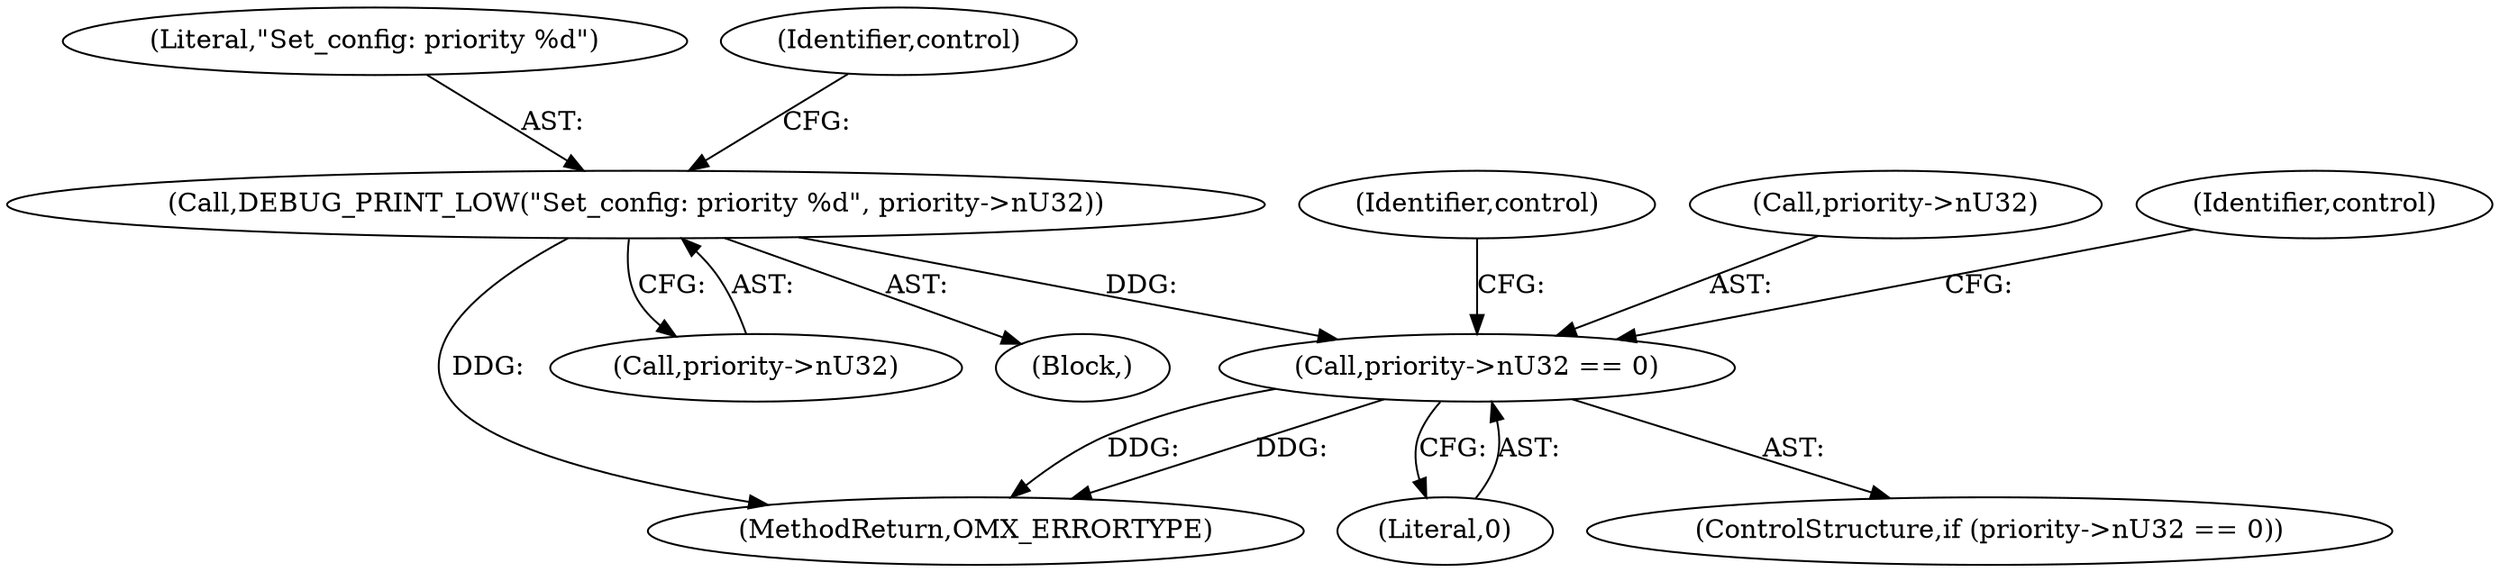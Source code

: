 digraph "0_Android_560ccdb509a7b86186fac0fce1b25bd9a3e6a6e8_1@pointer" {
"1000939" [label="(Call,DEBUG_PRINT_LOW(\"Set_config: priority %d\", priority->nU32))"];
"1000951" [label="(Call,priority->nU32 == 0)"];
"1000940" [label="(Literal,\"Set_config: priority %d\")"];
"1000932" [label="(Block,)"];
"1000951" [label="(Call,priority->nU32 == 0)"];
"1000958" [label="(Identifier,control)"];
"1000952" [label="(Call,priority->nU32)"];
"1000964" [label="(Identifier,control)"];
"1000950" [label="(ControlStructure,if (priority->nU32 == 0))"];
"1001056" [label="(MethodReturn,OMX_ERRORTYPE)"];
"1000941" [label="(Call,priority->nU32)"];
"1000947" [label="(Identifier,control)"];
"1000939" [label="(Call,DEBUG_PRINT_LOW(\"Set_config: priority %d\", priority->nU32))"];
"1000955" [label="(Literal,0)"];
"1000939" -> "1000932"  [label="AST: "];
"1000939" -> "1000941"  [label="CFG: "];
"1000940" -> "1000939"  [label="AST: "];
"1000941" -> "1000939"  [label="AST: "];
"1000947" -> "1000939"  [label="CFG: "];
"1000939" -> "1001056"  [label="DDG: "];
"1000939" -> "1000951"  [label="DDG: "];
"1000951" -> "1000950"  [label="AST: "];
"1000951" -> "1000955"  [label="CFG: "];
"1000952" -> "1000951"  [label="AST: "];
"1000955" -> "1000951"  [label="AST: "];
"1000958" -> "1000951"  [label="CFG: "];
"1000964" -> "1000951"  [label="CFG: "];
"1000951" -> "1001056"  [label="DDG: "];
"1000951" -> "1001056"  [label="DDG: "];
}
